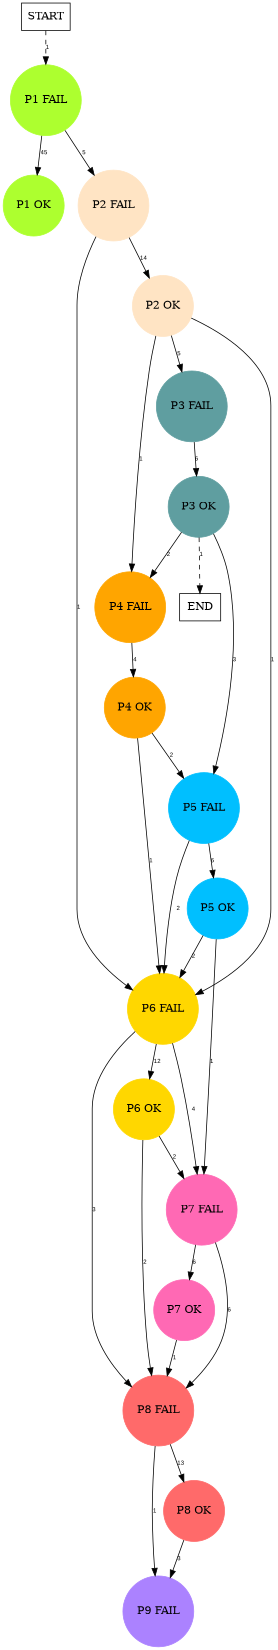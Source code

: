 digraph graphname {
	dpi = 150
	size="16,11!";
	margin = 0;
"P1 FAIL" [shape=circle, color=greenyellow, style=filled]"P1 OK" [shape=circle, color=greenyellow, style=filled]"P2 FAIL" [shape=circle, color=bisque, style=filled]"P2 OK" [shape=circle, color=bisque, style=filled]"P3 FAIL" [shape=circle, color=cadetblue, style=filled]"P3 OK" [shape=circle, color=cadetblue, style=filled]"P5 FAIL" [shape=circle, color=deepskyblue, style=filled]"P5 OK" [shape=circle, color=deepskyblue, style=filled]"P6 FAIL" [shape=circle, color=gold, style=filled]"P6 OK" [shape=circle, color=gold, style=filled]"P7 FAIL" [shape=circle, color=hotpink, style=filled]"P8 FAIL" [shape=circle, color=indianred1, style=filled]"P7 OK" [shape=circle, color=hotpink, style=filled]"P4 FAIL" [shape=circle, color=orange, style=filled]"P4 OK" [shape=circle, color=orange, style=filled]"P8 OK" [shape=circle, color=indianred1, style=filled]"P9 FAIL" [shape=circle, color=mediumpurple1, style=filled]"START" [shape=box, fillcolor=white, style=filled, color=black]"END" [shape=box, fillcolor=white, style=filled, color=black]"P1 FAIL" -> "P1 OK" [ label ="45" labelfloat=false fontname="Arial" fontsize=8]
"P1 FAIL" -> "P2 FAIL" [ label ="5" labelfloat=false fontname="Arial" fontsize=8]
"P2 FAIL" -> "P2 OK" [ label ="14" labelfloat=false fontname="Arial" fontsize=8]
"P2 FAIL" -> "P6 FAIL" [ label ="1" labelfloat=false fontname="Arial" fontsize=8]
"P2 OK" -> "P3 FAIL" [ label ="5" labelfloat=false fontname="Arial" fontsize=8]
"P2 OK" -> "P6 FAIL" [ label ="1" labelfloat=false fontname="Arial" fontsize=8]
"P2 OK" -> "P4 FAIL" [ label ="1" labelfloat=false fontname="Arial" fontsize=8]
"P3 FAIL" -> "P3 OK" [ label ="6" labelfloat=false fontname="Arial" fontsize=8]
"P3 OK" -> "P5 FAIL" [ label ="3" labelfloat=false fontname="Arial" fontsize=8]
"P3 OK" -> "P4 FAIL" [ label ="2" labelfloat=false fontname="Arial" fontsize=8]
"P3 OK" -> "END" [ style = dashed label ="1" labelfloat=false fontname="Arial" fontsize=8]
"P5 FAIL" -> "P5 OK" [ label ="6" labelfloat=false fontname="Arial" fontsize=8]
"P5 FAIL" -> "P6 FAIL" [ label ="2" labelfloat=false fontname="Arial" fontsize=8]
"P5 OK" -> "P6 FAIL" [ label ="2" labelfloat=false fontname="Arial" fontsize=8]
"P5 OK" -> "P7 FAIL" [ label ="1" labelfloat=false fontname="Arial" fontsize=8]
"P6 FAIL" -> "P6 OK" [ label ="12" labelfloat=false fontname="Arial" fontsize=8]
"P6 FAIL" -> "P7 FAIL" [ label ="4" labelfloat=false fontname="Arial" fontsize=8]
"P6 FAIL" -> "P8 FAIL" [ label ="3" labelfloat=false fontname="Arial" fontsize=8]
"P6 OK" -> "P7 FAIL" [ label ="2" labelfloat=false fontname="Arial" fontsize=8]
"P6 OK" -> "P8 FAIL" [ label ="2" labelfloat=false fontname="Arial" fontsize=8]
"P7 FAIL" -> "P8 FAIL" [ label ="6" labelfloat=false fontname="Arial" fontsize=8]
"P7 FAIL" -> "P7 OK" [ label ="6" labelfloat=false fontname="Arial" fontsize=8]
"P8 FAIL" -> "P8 OK" [ label ="13" labelfloat=false fontname="Arial" fontsize=8]
"P8 FAIL" -> "P9 FAIL" [ label ="1" labelfloat=false fontname="Arial" fontsize=8]
"P7 OK" -> "P8 FAIL" [ label ="1" labelfloat=false fontname="Arial" fontsize=8]
"P4 FAIL" -> "P4 OK" [ label ="4" labelfloat=false fontname="Arial" fontsize=8]
"P4 OK" -> "P5 FAIL" [ label ="2" labelfloat=false fontname="Arial" fontsize=8]
"P4 OK" -> "P6 FAIL" [ label ="1" labelfloat=false fontname="Arial" fontsize=8]
"P8 OK" -> "P9 FAIL" [ label ="3" labelfloat=false fontname="Arial" fontsize=8]
"START" -> "P1 FAIL" [ style = dashed label ="1" labelfloat=false fontname="Arial" fontsize=8]
}